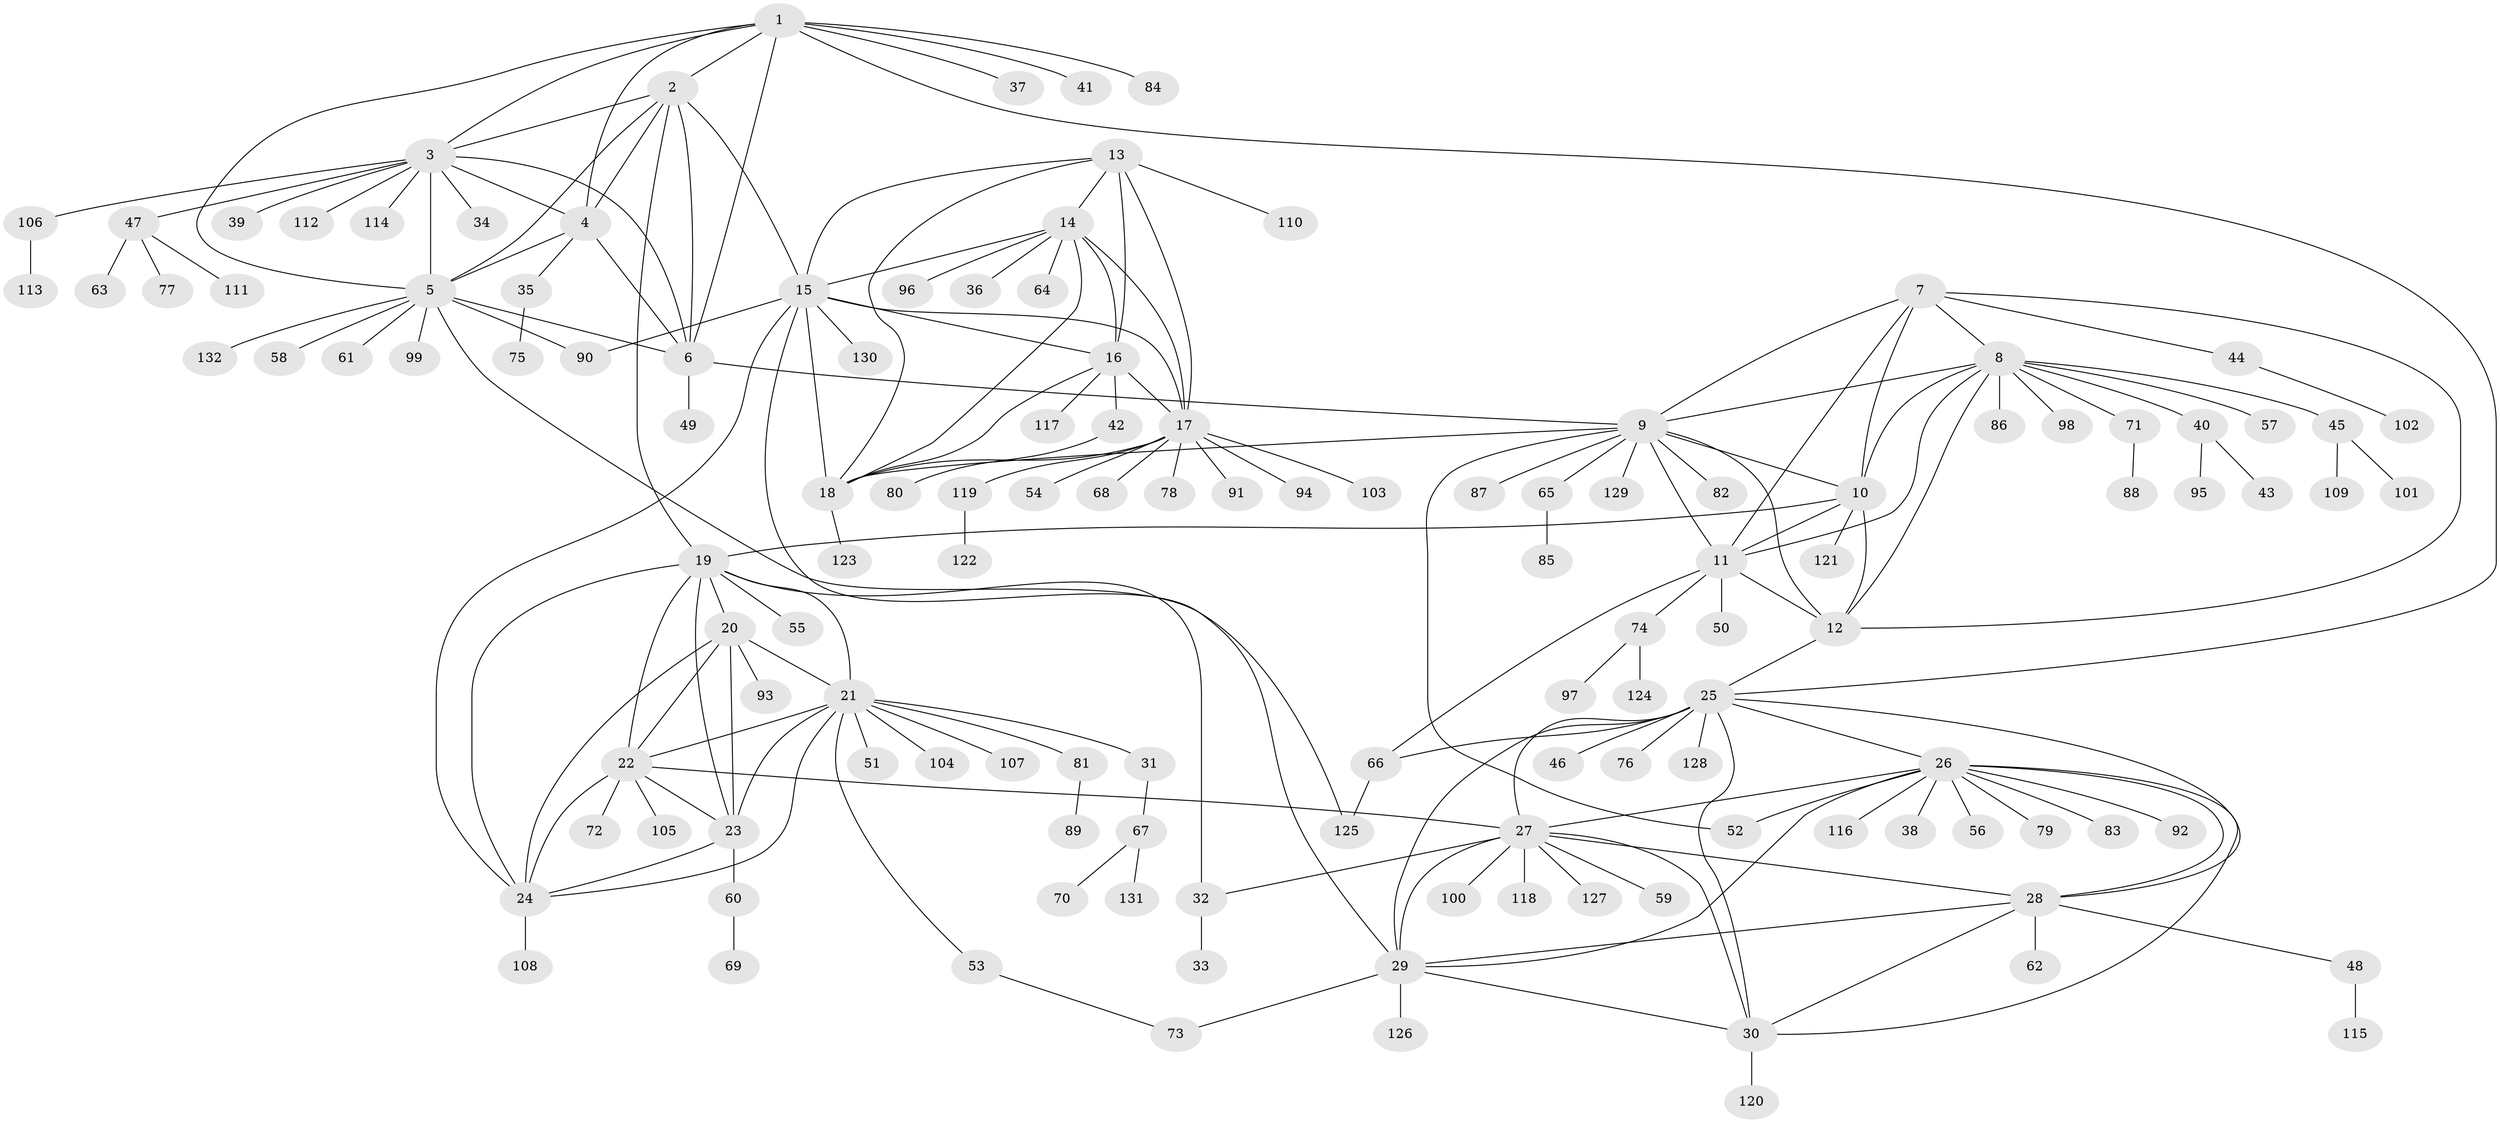 // coarse degree distribution, {6: 0.06451612903225806, 11: 0.010752688172043012, 9: 0.06451612903225806, 1: 0.6129032258064516, 13: 0.010752688172043012, 7: 0.021505376344086023, 3: 0.053763440860215055, 5: 0.043010752688172046, 2: 0.06451612903225806, 10: 0.021505376344086023, 4: 0.021505376344086023, 8: 0.010752688172043012}
// Generated by graph-tools (version 1.1) at 2025/37/03/04/25 23:37:46]
// undirected, 132 vertices, 193 edges
graph export_dot {
  node [color=gray90,style=filled];
  1;
  2;
  3;
  4;
  5;
  6;
  7;
  8;
  9;
  10;
  11;
  12;
  13;
  14;
  15;
  16;
  17;
  18;
  19;
  20;
  21;
  22;
  23;
  24;
  25;
  26;
  27;
  28;
  29;
  30;
  31;
  32;
  33;
  34;
  35;
  36;
  37;
  38;
  39;
  40;
  41;
  42;
  43;
  44;
  45;
  46;
  47;
  48;
  49;
  50;
  51;
  52;
  53;
  54;
  55;
  56;
  57;
  58;
  59;
  60;
  61;
  62;
  63;
  64;
  65;
  66;
  67;
  68;
  69;
  70;
  71;
  72;
  73;
  74;
  75;
  76;
  77;
  78;
  79;
  80;
  81;
  82;
  83;
  84;
  85;
  86;
  87;
  88;
  89;
  90;
  91;
  92;
  93;
  94;
  95;
  96;
  97;
  98;
  99;
  100;
  101;
  102;
  103;
  104;
  105;
  106;
  107;
  108;
  109;
  110;
  111;
  112;
  113;
  114;
  115;
  116;
  117;
  118;
  119;
  120;
  121;
  122;
  123;
  124;
  125;
  126;
  127;
  128;
  129;
  130;
  131;
  132;
  1 -- 2;
  1 -- 3;
  1 -- 4;
  1 -- 5;
  1 -- 6;
  1 -- 25;
  1 -- 37;
  1 -- 41;
  1 -- 84;
  2 -- 3;
  2 -- 4;
  2 -- 5;
  2 -- 6;
  2 -- 15;
  2 -- 19;
  3 -- 4;
  3 -- 5;
  3 -- 6;
  3 -- 34;
  3 -- 39;
  3 -- 47;
  3 -- 106;
  3 -- 112;
  3 -- 114;
  4 -- 5;
  4 -- 6;
  4 -- 35;
  5 -- 6;
  5 -- 58;
  5 -- 61;
  5 -- 90;
  5 -- 99;
  5 -- 125;
  5 -- 132;
  6 -- 9;
  6 -- 49;
  7 -- 8;
  7 -- 9;
  7 -- 10;
  7 -- 11;
  7 -- 12;
  7 -- 44;
  8 -- 9;
  8 -- 10;
  8 -- 11;
  8 -- 12;
  8 -- 40;
  8 -- 45;
  8 -- 57;
  8 -- 71;
  8 -- 86;
  8 -- 98;
  9 -- 10;
  9 -- 11;
  9 -- 12;
  9 -- 18;
  9 -- 52;
  9 -- 65;
  9 -- 82;
  9 -- 87;
  9 -- 129;
  10 -- 11;
  10 -- 12;
  10 -- 19;
  10 -- 121;
  11 -- 12;
  11 -- 50;
  11 -- 66;
  11 -- 74;
  12 -- 25;
  13 -- 14;
  13 -- 15;
  13 -- 16;
  13 -- 17;
  13 -- 18;
  13 -- 110;
  14 -- 15;
  14 -- 16;
  14 -- 17;
  14 -- 18;
  14 -- 36;
  14 -- 64;
  14 -- 96;
  15 -- 16;
  15 -- 17;
  15 -- 18;
  15 -- 24;
  15 -- 29;
  15 -- 90;
  15 -- 130;
  16 -- 17;
  16 -- 18;
  16 -- 42;
  16 -- 117;
  17 -- 18;
  17 -- 54;
  17 -- 68;
  17 -- 78;
  17 -- 91;
  17 -- 94;
  17 -- 103;
  17 -- 119;
  18 -- 123;
  19 -- 20;
  19 -- 21;
  19 -- 22;
  19 -- 23;
  19 -- 24;
  19 -- 32;
  19 -- 55;
  20 -- 21;
  20 -- 22;
  20 -- 23;
  20 -- 24;
  20 -- 93;
  21 -- 22;
  21 -- 23;
  21 -- 24;
  21 -- 31;
  21 -- 51;
  21 -- 53;
  21 -- 81;
  21 -- 104;
  21 -- 107;
  22 -- 23;
  22 -- 24;
  22 -- 27;
  22 -- 72;
  22 -- 105;
  23 -- 24;
  23 -- 60;
  24 -- 108;
  25 -- 26;
  25 -- 27;
  25 -- 28;
  25 -- 29;
  25 -- 30;
  25 -- 46;
  25 -- 66;
  25 -- 76;
  25 -- 128;
  26 -- 27;
  26 -- 28;
  26 -- 29;
  26 -- 30;
  26 -- 38;
  26 -- 52;
  26 -- 56;
  26 -- 79;
  26 -- 83;
  26 -- 92;
  26 -- 116;
  27 -- 28;
  27 -- 29;
  27 -- 30;
  27 -- 32;
  27 -- 59;
  27 -- 100;
  27 -- 118;
  27 -- 127;
  28 -- 29;
  28 -- 30;
  28 -- 48;
  28 -- 62;
  29 -- 30;
  29 -- 73;
  29 -- 126;
  30 -- 120;
  31 -- 67;
  32 -- 33;
  35 -- 75;
  40 -- 43;
  40 -- 95;
  42 -- 80;
  44 -- 102;
  45 -- 101;
  45 -- 109;
  47 -- 63;
  47 -- 77;
  47 -- 111;
  48 -- 115;
  53 -- 73;
  60 -- 69;
  65 -- 85;
  66 -- 125;
  67 -- 70;
  67 -- 131;
  71 -- 88;
  74 -- 97;
  74 -- 124;
  81 -- 89;
  106 -- 113;
  119 -- 122;
}

